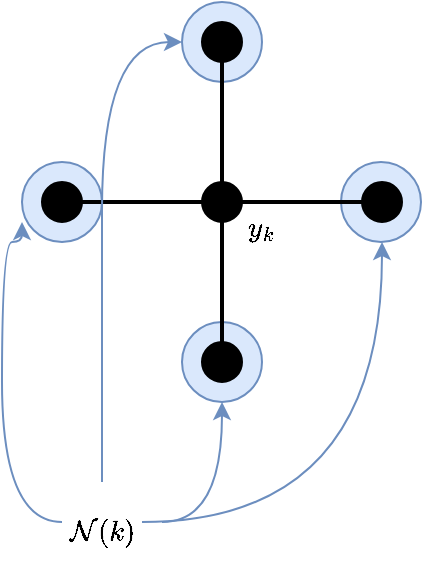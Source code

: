 <mxfile version="15.4.0" type="device"><diagram id="wIKIbXiXiBaaPjuVgNip" name="Page-1"><mxGraphModel dx="1102" dy="552" grid="1" gridSize="10" guides="1" tooltips="1" connect="1" arrows="1" fold="1" page="1" pageScale="1" pageWidth="850" pageHeight="1100" math="1" shadow="0"><root><mxCell id="0"/><mxCell id="1" parent="0"/><mxCell id="Hqwk979k2092_8g45nRM-53" value="" style="ellipse;whiteSpace=wrap;html=1;aspect=fixed;fillColor=#dae8fc;strokeColor=#6c8ebf;" vertex="1" parent="1"><mxGeometry x="220" y="260" width="40" height="40" as="geometry"/></mxCell><mxCell id="Hqwk979k2092_8g45nRM-52" value="" style="ellipse;whiteSpace=wrap;html=1;aspect=fixed;fillColor=#dae8fc;strokeColor=#6c8ebf;" vertex="1" parent="1"><mxGeometry x="299.5" y="180" width="40" height="40" as="geometry"/></mxCell><mxCell id="Hqwk979k2092_8g45nRM-51" value="" style="ellipse;whiteSpace=wrap;html=1;aspect=fixed;fillColor=#dae8fc;strokeColor=#6c8ebf;" vertex="1" parent="1"><mxGeometry x="140" y="180" width="40" height="40" as="geometry"/></mxCell><mxCell id="Hqwk979k2092_8g45nRM-50" value="" style="ellipse;whiteSpace=wrap;html=1;aspect=fixed;fillColor=#dae8fc;strokeColor=#6c8ebf;" vertex="1" parent="1"><mxGeometry x="220" y="100" width="40" height="40" as="geometry"/></mxCell><mxCell id="Hqwk979k2092_8g45nRM-2" value="" style="ellipse;whiteSpace=wrap;html=1;aspect=fixed;fillColor=#000000;" vertex="1" parent="1"><mxGeometry x="230" y="110" width="20" height="20" as="geometry"/></mxCell><mxCell id="Hqwk979k2092_8g45nRM-4" value="" style="ellipse;whiteSpace=wrap;html=1;aspect=fixed;fillColor=#000000;" vertex="1" parent="1"><mxGeometry x="150" y="190" width="20" height="20" as="geometry"/></mxCell><mxCell id="Hqwk979k2092_8g45nRM-5" value="" style="ellipse;whiteSpace=wrap;html=1;aspect=fixed;fillColor=#000000;" vertex="1" parent="1"><mxGeometry x="230" y="190" width="20" height="20" as="geometry"/></mxCell><mxCell id="Hqwk979k2092_8g45nRM-6" value="" style="ellipse;whiteSpace=wrap;html=1;aspect=fixed;fillColor=#000000;" vertex="1" parent="1"><mxGeometry x="310" y="190" width="20" height="20" as="geometry"/></mxCell><mxCell id="Hqwk979k2092_8g45nRM-8" value="" style="ellipse;whiteSpace=wrap;html=1;aspect=fixed;fillColor=#000000;" vertex="1" parent="1"><mxGeometry x="230" y="270" width="20" height="20" as="geometry"/></mxCell><mxCell id="Hqwk979k2092_8g45nRM-18" value="" style="line;strokeWidth=2;html=1;fillColor=#000000;" vertex="1" parent="1"><mxGeometry x="170" y="195" width="150" height="10" as="geometry"/></mxCell><mxCell id="Hqwk979k2092_8g45nRM-23" value="" style="line;strokeWidth=2;html=1;fillColor=#000000;rotation=90;" vertex="1" parent="1"><mxGeometry x="167.5" y="197.5" width="145" height="10" as="geometry"/></mxCell><mxCell id="Hqwk979k2092_8g45nRM-61" value="$$y_k$$" style="text;html=1;strokeColor=none;fillColor=none;align=center;verticalAlign=middle;whiteSpace=wrap;rounded=0;" vertex="1" parent="1"><mxGeometry x="230" y="197.5" width="60" height="30" as="geometry"/></mxCell><mxCell id="Hqwk979k2092_8g45nRM-62" value="" style="curved=1;endArrow=classic;html=1;rounded=0;edgeStyle=orthogonalEdgeStyle;fillColor=#dae8fc;strokeColor=#6c8ebf;" edge="1" parent="1"><mxGeometry width="50" height="50" relative="1" as="geometry"><mxPoint x="200" y="360" as="sourcePoint"/><mxPoint x="320" y="220" as="targetPoint"/><Array as="points"><mxPoint x="320" y="360"/></Array></mxGeometry></mxCell><mxCell id="Hqwk979k2092_8g45nRM-63" value="" style="curved=1;endArrow=classic;html=1;rounded=0;edgeStyle=orthogonalEdgeStyle;fillColor=#dae8fc;strokeColor=#6c8ebf;startArrow=none;" edge="1" parent="1"><mxGeometry width="50" height="50" relative="1" as="geometry"><mxPoint x="210" y="360" as="sourcePoint"/><mxPoint x="240" y="300" as="targetPoint"/><Array as="points"><mxPoint x="240" y="360"/></Array></mxGeometry></mxCell><mxCell id="Hqwk979k2092_8g45nRM-64" value="" style="curved=1;endArrow=classic;html=1;rounded=0;edgeStyle=orthogonalEdgeStyle;fillColor=#dae8fc;strokeColor=#6c8ebf;" edge="1" parent="1"><mxGeometry width="50" height="50" relative="1" as="geometry"><mxPoint x="160" y="360" as="sourcePoint"/><mxPoint x="140" y="210" as="targetPoint"/><Array as="points"><mxPoint x="130" y="360"/><mxPoint x="130" y="220"/><mxPoint x="140" y="220"/></Array></mxGeometry></mxCell><mxCell id="Hqwk979k2092_8g45nRM-65" value="" style="curved=1;endArrow=classic;html=1;rounded=0;edgeStyle=orthogonalEdgeStyle;fillColor=#dae8fc;strokeColor=#6c8ebf;entryX=0;entryY=0.5;entryDx=0;entryDy=0;" edge="1" parent="1" target="Hqwk979k2092_8g45nRM-50"><mxGeometry width="50" height="50" relative="1" as="geometry"><mxPoint x="180" y="340" as="sourcePoint"/><mxPoint x="190" y="137.5" as="targetPoint"/><Array as="points"><mxPoint x="180" y="288"/><mxPoint x="180" y="120"/></Array></mxGeometry></mxCell><mxCell id="Hqwk979k2092_8g45nRM-66" value="$$\mathcal{N}(k)$$" style="text;html=1;strokeColor=none;fillColor=none;align=center;verticalAlign=middle;whiteSpace=wrap;rounded=0;" vertex="1" parent="1"><mxGeometry x="150" y="350" width="60" height="30" as="geometry"/></mxCell></root></mxGraphModel></diagram></mxfile>